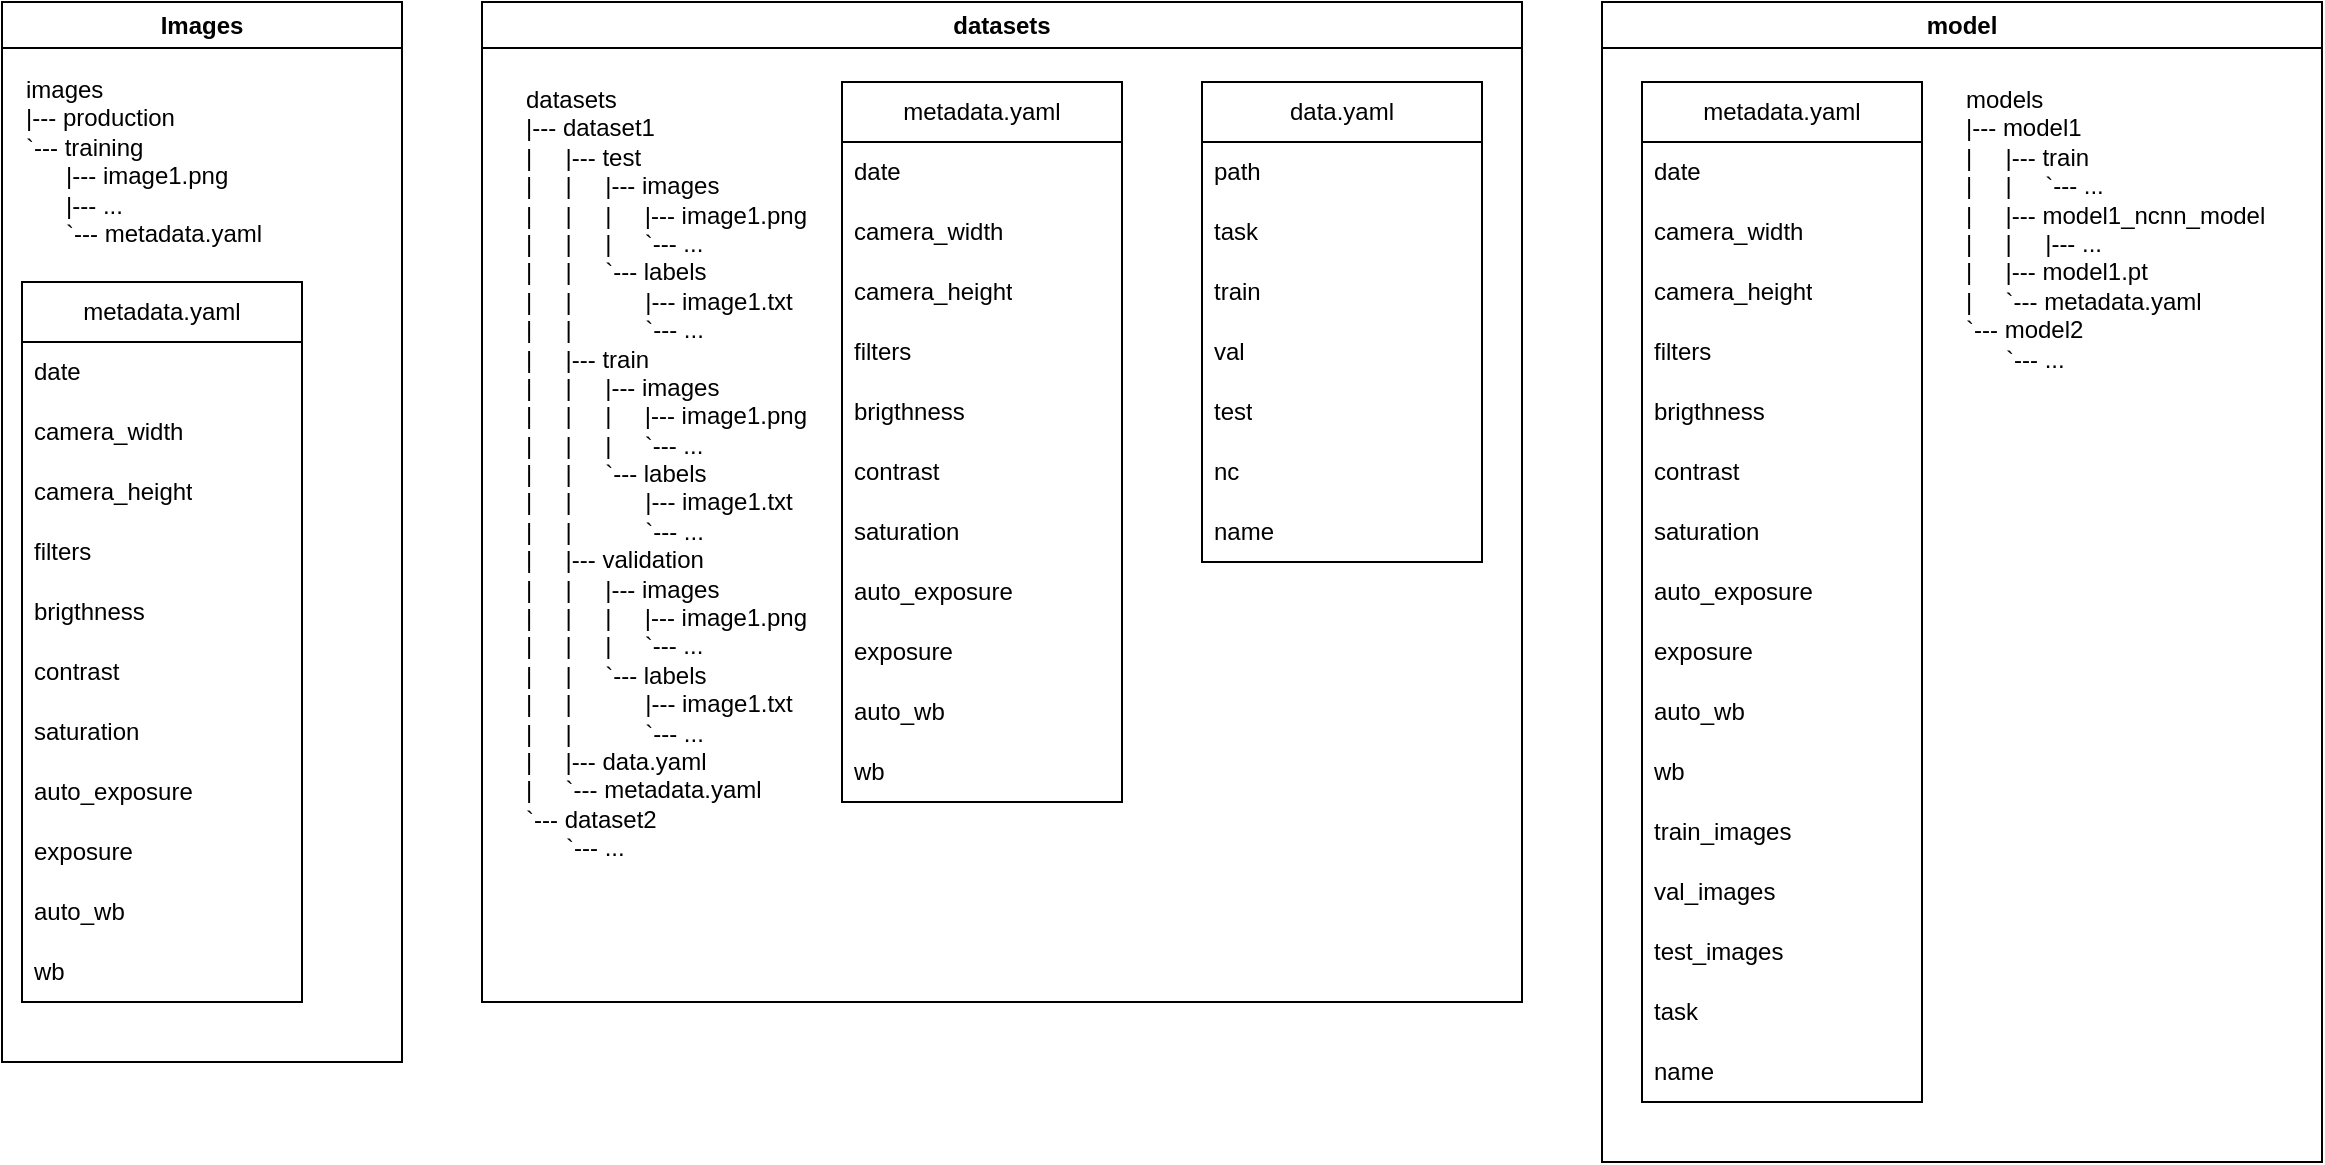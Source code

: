 <mxfile>
    <diagram id="7WC7QFiiGewstjqDqSaQ" name="Página-1">
        <mxGraphModel dx="552" dy="440" grid="1" gridSize="10" guides="1" tooltips="1" connect="1" arrows="1" fold="1" page="1" pageScale="1" pageWidth="1169" pageHeight="827" math="0" shadow="0">
            <root>
                <mxCell id="0"/>
                <mxCell id="1" parent="0"/>
                <mxCell id="6" value="Images" style="swimlane;whiteSpace=wrap;html=1;" parent="1" vertex="1">
                    <mxGeometry x="40" y="40" width="200" height="530" as="geometry">
                        <mxRectangle x="50" y="20" width="50" height="40" as="alternateBounds"/>
                    </mxGeometry>
                </mxCell>
                <mxCell id="9" value="images&lt;div&gt;|--- production&lt;/div&gt;&lt;div&gt;`--- training&lt;/div&gt;&lt;div&gt;&amp;nbsp; &amp;nbsp; &amp;nbsp; |--- image1.png&lt;/div&gt;&lt;div&gt;&amp;nbsp; &amp;nbsp; &amp;nbsp; |--- ...&lt;/div&gt;&lt;div&gt;&amp;nbsp; &amp;nbsp; &amp;nbsp; `--- metadata.yaml&lt;/div&gt;" style="text;html=1;align=left;verticalAlign=top;whiteSpace=wrap;rounded=0;horizontal=1;" parent="6" vertex="1">
                    <mxGeometry x="10" y="30" width="170" height="100" as="geometry"/>
                </mxCell>
                <mxCell id="10" value="metadata.yaml" style="swimlane;fontStyle=0;childLayout=stackLayout;horizontal=1;startSize=30;horizontalStack=0;resizeParent=1;resizeParentMax=0;resizeLast=0;collapsible=1;marginBottom=0;whiteSpace=wrap;html=1;" parent="6" vertex="1">
                    <mxGeometry x="10" y="140" width="140" height="360" as="geometry"/>
                </mxCell>
                <mxCell id="11" value="date" style="text;strokeColor=none;fillColor=none;align=left;verticalAlign=middle;spacingLeft=4;spacingRight=4;overflow=hidden;points=[[0,0.5],[1,0.5]];portConstraint=eastwest;rotatable=0;whiteSpace=wrap;html=1;" parent="10" vertex="1">
                    <mxGeometry y="30" width="140" height="30" as="geometry"/>
                </mxCell>
                <mxCell id="12" value="camera_width" style="text;strokeColor=none;fillColor=none;align=left;verticalAlign=middle;spacingLeft=4;spacingRight=4;overflow=hidden;points=[[0,0.5],[1,0.5]];portConstraint=eastwest;rotatable=0;whiteSpace=wrap;html=1;" parent="10" vertex="1">
                    <mxGeometry y="60" width="140" height="30" as="geometry"/>
                </mxCell>
                <mxCell id="15" value="camera_height" style="text;strokeColor=none;fillColor=none;align=left;verticalAlign=middle;spacingLeft=4;spacingRight=4;overflow=hidden;points=[[0,0.5],[1,0.5]];portConstraint=eastwest;rotatable=0;whiteSpace=wrap;html=1;" parent="10" vertex="1">
                    <mxGeometry y="90" width="140" height="30" as="geometry"/>
                </mxCell>
                <mxCell id="13" value="filters" style="text;strokeColor=none;fillColor=none;align=left;verticalAlign=middle;spacingLeft=4;spacingRight=4;overflow=hidden;points=[[0,0.5],[1,0.5]];portConstraint=eastwest;rotatable=0;whiteSpace=wrap;html=1;" parent="10" vertex="1">
                    <mxGeometry y="120" width="140" height="30" as="geometry"/>
                </mxCell>
                <mxCell id="59" value="brigthness" style="text;strokeColor=none;fillColor=none;align=left;verticalAlign=middle;spacingLeft=4;spacingRight=4;overflow=hidden;points=[[0,0.5],[1,0.5]];portConstraint=eastwest;rotatable=0;whiteSpace=wrap;html=1;" parent="10" vertex="1">
                    <mxGeometry y="150" width="140" height="30" as="geometry"/>
                </mxCell>
                <mxCell id="60" value="contrast" style="text;strokeColor=none;fillColor=none;align=left;verticalAlign=middle;spacingLeft=4;spacingRight=4;overflow=hidden;points=[[0,0.5],[1,0.5]];portConstraint=eastwest;rotatable=0;whiteSpace=wrap;html=1;" parent="10" vertex="1">
                    <mxGeometry y="180" width="140" height="30" as="geometry"/>
                </mxCell>
                <mxCell id="61" value="saturation" style="text;strokeColor=none;fillColor=none;align=left;verticalAlign=middle;spacingLeft=4;spacingRight=4;overflow=hidden;points=[[0,0.5],[1,0.5]];portConstraint=eastwest;rotatable=0;whiteSpace=wrap;html=1;" parent="10" vertex="1">
                    <mxGeometry y="210" width="140" height="30" as="geometry"/>
                </mxCell>
                <mxCell id="62" value="auto_exposure" style="text;strokeColor=none;fillColor=none;align=left;verticalAlign=middle;spacingLeft=4;spacingRight=4;overflow=hidden;points=[[0,0.5],[1,0.5]];portConstraint=eastwest;rotatable=0;whiteSpace=wrap;html=1;" parent="10" vertex="1">
                    <mxGeometry y="240" width="140" height="30" as="geometry"/>
                </mxCell>
                <mxCell id="63" value="exposure" style="text;strokeColor=none;fillColor=none;align=left;verticalAlign=middle;spacingLeft=4;spacingRight=4;overflow=hidden;points=[[0,0.5],[1,0.5]];portConstraint=eastwest;rotatable=0;whiteSpace=wrap;html=1;" parent="10" vertex="1">
                    <mxGeometry y="270" width="140" height="30" as="geometry"/>
                </mxCell>
                <mxCell id="64" value="auto_wb" style="text;strokeColor=none;fillColor=none;align=left;verticalAlign=middle;spacingLeft=4;spacingRight=4;overflow=hidden;points=[[0,0.5],[1,0.5]];portConstraint=eastwest;rotatable=0;whiteSpace=wrap;html=1;" parent="10" vertex="1">
                    <mxGeometry y="300" width="140" height="30" as="geometry"/>
                </mxCell>
                <mxCell id="65" value="wb" style="text;strokeColor=none;fillColor=none;align=left;verticalAlign=middle;spacingLeft=4;spacingRight=4;overflow=hidden;points=[[0,0.5],[1,0.5]];portConstraint=eastwest;rotatable=0;whiteSpace=wrap;html=1;" parent="10" vertex="1">
                    <mxGeometry y="330" width="140" height="30" as="geometry"/>
                </mxCell>
                <mxCell id="17" value="datasets" style="swimlane;whiteSpace=wrap;html=1;" parent="1" vertex="1">
                    <mxGeometry x="280" y="40" width="520" height="500" as="geometry">
                        <mxRectangle x="50" y="20" width="50" height="40" as="alternateBounds"/>
                    </mxGeometry>
                </mxCell>
                <mxCell id="18" value="datasets&lt;div&gt;&lt;div&gt;|--- dataset1&lt;/div&gt;&lt;div&gt;|&amp;nbsp; &amp;nbsp; &amp;nbsp;|--- test&lt;/div&gt;&lt;div&gt;|&amp;nbsp; &amp;nbsp; &amp;nbsp;|&amp;nbsp; &amp;nbsp; &amp;nbsp;|--- images&lt;/div&gt;&lt;div&gt;|&amp;nbsp; &amp;nbsp; &amp;nbsp;|&amp;nbsp; &amp;nbsp; &amp;nbsp;|&amp;nbsp; &amp;nbsp; &amp;nbsp;|--- image1.png&lt;/div&gt;&lt;div&gt;&lt;span style=&quot;&quot;&gt;|&amp;nbsp; &amp;nbsp; &amp;nbsp;|&amp;nbsp; &amp;nbsp; &amp;nbsp;|&amp;nbsp; &amp;nbsp; &amp;nbsp;`--- ...&lt;/span&gt;&lt;/div&gt;&lt;div&gt;|&amp;nbsp; &amp;nbsp; &amp;nbsp;|&amp;nbsp; &amp;nbsp; &amp;nbsp;`--- labels&lt;/div&gt;&lt;div&gt;&lt;div style=&quot;scrollbar-color: rgb(75, 75, 75) rgb(27, 29, 30);&quot;&gt;|&amp;nbsp; &amp;nbsp; &amp;nbsp;|&amp;nbsp; &amp;nbsp; &amp;nbsp; &amp;nbsp; &amp;nbsp; &amp;nbsp;|--- image1.txt&lt;/div&gt;&lt;div style=&quot;scrollbar-color: rgb(75, 75, 75) rgb(27, 29, 30);&quot;&gt;&lt;span style=&quot;scrollbar-color: rgb(75, 75, 75) rgb(27, 29, 30);&quot;&gt;|&amp;nbsp; &amp;nbsp; &amp;nbsp;|&amp;nbsp; &amp;nbsp; &amp;nbsp; &amp;nbsp; &amp;nbsp; &amp;nbsp;`--- ...&lt;/span&gt;&lt;/div&gt;&lt;/div&gt;&lt;div&gt;|&amp;nbsp; &amp;nbsp; &amp;nbsp;|--- train&lt;/div&gt;&lt;div&gt;&lt;div style=&quot;scrollbar-color: rgb(75, 75, 75) rgb(27, 29, 30);&quot;&gt;|&amp;nbsp; &amp;nbsp; &amp;nbsp;|&amp;nbsp; &amp;nbsp; &amp;nbsp;|--- images&lt;/div&gt;&lt;div style=&quot;scrollbar-color: rgb(75, 75, 75) rgb(27, 29, 30);&quot;&gt;|&amp;nbsp; &amp;nbsp; &amp;nbsp;|&amp;nbsp; &amp;nbsp; &amp;nbsp;|&amp;nbsp; &amp;nbsp; &amp;nbsp;|--- image1.png&lt;/div&gt;&lt;div style=&quot;scrollbar-color: rgb(75, 75, 75) rgb(27, 29, 30);&quot;&gt;&lt;span style=&quot;scrollbar-color: rgb(75, 75, 75) rgb(27, 29, 30);&quot;&gt;|&amp;nbsp; &amp;nbsp; &amp;nbsp;|&amp;nbsp; &amp;nbsp; &amp;nbsp;|&amp;nbsp; &amp;nbsp; &amp;nbsp;`--- ...&lt;/span&gt;&lt;/div&gt;&lt;div style=&quot;scrollbar-color: rgb(75, 75, 75) rgb(27, 29, 30);&quot;&gt;|&amp;nbsp; &amp;nbsp; &amp;nbsp;|&amp;nbsp; &amp;nbsp; &amp;nbsp;`--- labels&lt;/div&gt;&lt;div style=&quot;scrollbar-color: rgb(75, 75, 75) rgb(27, 29, 30);&quot;&gt;&lt;div style=&quot;scrollbar-color: rgb(75, 75, 75) rgb(27, 29, 30);&quot;&gt;|&amp;nbsp; &amp;nbsp; &amp;nbsp;|&amp;nbsp; &amp;nbsp; &amp;nbsp; &amp;nbsp; &amp;nbsp; &amp;nbsp;|--- image1.txt&lt;/div&gt;&lt;div style=&quot;scrollbar-color: rgb(75, 75, 75) rgb(27, 29, 30);&quot;&gt;&lt;span style=&quot;scrollbar-color: rgb(75, 75, 75) rgb(27, 29, 30);&quot;&gt;|&amp;nbsp; &amp;nbsp; &amp;nbsp;|&amp;nbsp; &amp;nbsp; &amp;nbsp; &amp;nbsp; &amp;nbsp; &amp;nbsp;`--- ...&lt;/span&gt;&lt;/div&gt;&lt;/div&gt;&lt;/div&gt;&lt;div&gt;|&amp;nbsp; &amp;nbsp; &amp;nbsp;|--- validation&lt;/div&gt;&lt;div&gt;&lt;div style=&quot;scrollbar-color: rgb(75, 75, 75) rgb(27, 29, 30);&quot;&gt;|&amp;nbsp; &amp;nbsp; &amp;nbsp;|&amp;nbsp; &amp;nbsp; &amp;nbsp;|--- images&lt;/div&gt;&lt;div style=&quot;scrollbar-color: rgb(75, 75, 75) rgb(27, 29, 30);&quot;&gt;|&amp;nbsp; &amp;nbsp; &amp;nbsp;|&amp;nbsp; &amp;nbsp; &amp;nbsp;|&amp;nbsp; &amp;nbsp; &amp;nbsp;|--- image1.png&lt;/div&gt;&lt;div style=&quot;scrollbar-color: rgb(75, 75, 75) rgb(27, 29, 30);&quot;&gt;&lt;span style=&quot;scrollbar-color: rgb(75, 75, 75) rgb(27, 29, 30);&quot;&gt;|&amp;nbsp; &amp;nbsp; &amp;nbsp;|&amp;nbsp; &amp;nbsp; &amp;nbsp;|&amp;nbsp; &amp;nbsp; &amp;nbsp;`--- ...&lt;/span&gt;&lt;/div&gt;&lt;div style=&quot;scrollbar-color: rgb(75, 75, 75) rgb(27, 29, 30);&quot;&gt;|&amp;nbsp; &amp;nbsp; &amp;nbsp;|&amp;nbsp; &amp;nbsp; &amp;nbsp;`--- labels&lt;/div&gt;&lt;div style=&quot;scrollbar-color: rgb(75, 75, 75) rgb(27, 29, 30);&quot;&gt;&lt;div style=&quot;scrollbar-color: rgb(75, 75, 75) rgb(27, 29, 30);&quot;&gt;|&amp;nbsp; &amp;nbsp; &amp;nbsp;|&amp;nbsp; &amp;nbsp; &amp;nbsp; &amp;nbsp; &amp;nbsp; &amp;nbsp;|--- image1.txt&lt;/div&gt;&lt;div style=&quot;scrollbar-color: rgb(75, 75, 75) rgb(27, 29, 30);&quot;&gt;&lt;span style=&quot;scrollbar-color: rgb(75, 75, 75) rgb(27, 29, 30);&quot;&gt;|&amp;nbsp; &amp;nbsp; &amp;nbsp;|&amp;nbsp; &amp;nbsp; &amp;nbsp; &amp;nbsp; &amp;nbsp; &amp;nbsp;`--- ...&lt;/span&gt;&lt;/div&gt;&lt;/div&gt;&lt;/div&gt;&lt;div&gt;|&amp;nbsp; &amp;nbsp; &amp;nbsp;|--- data.yaml&lt;/div&gt;&lt;div&gt;|&amp;nbsp; &amp;nbsp; &amp;nbsp;`--- metadata.yaml&lt;/div&gt;&lt;div&gt;`--- dataset2&lt;/div&gt;&lt;div&gt;&amp;nbsp; &amp;nbsp; &amp;nbsp; `--- ...&lt;/div&gt;&lt;/div&gt;" style="text;html=1;align=left;verticalAlign=top;whiteSpace=wrap;rounded=0;horizontal=1;fontSize=12;fontColor=light-dark(#000000,#FFFFFF);" parent="17" vertex="1">
                    <mxGeometry x="20" y="35" width="170" height="430" as="geometry"/>
                </mxCell>
                <mxCell id="28" value="data.yaml" style="swimlane;fontStyle=0;childLayout=stackLayout;horizontal=1;startSize=30;horizontalStack=0;resizeParent=1;resizeParentMax=0;resizeLast=0;collapsible=1;marginBottom=0;whiteSpace=wrap;html=1;" parent="17" vertex="1">
                    <mxGeometry x="360" y="40" width="140" height="240" as="geometry"/>
                </mxCell>
                <mxCell id="29" value="path" style="text;strokeColor=none;fillColor=none;align=left;verticalAlign=middle;spacingLeft=4;spacingRight=4;overflow=hidden;points=[[0,0.5],[1,0.5]];portConstraint=eastwest;rotatable=0;whiteSpace=wrap;html=1;" parent="28" vertex="1">
                    <mxGeometry y="30" width="140" height="30" as="geometry"/>
                </mxCell>
                <mxCell id="30" value="task" style="text;strokeColor=none;fillColor=none;align=left;verticalAlign=middle;spacingLeft=4;spacingRight=4;overflow=hidden;points=[[0,0.5],[1,0.5]];portConstraint=eastwest;rotatable=0;whiteSpace=wrap;html=1;" parent="28" vertex="1">
                    <mxGeometry y="60" width="140" height="30" as="geometry"/>
                </mxCell>
                <mxCell id="31" value="train" style="text;strokeColor=none;fillColor=none;align=left;verticalAlign=middle;spacingLeft=4;spacingRight=4;overflow=hidden;points=[[0,0.5],[1,0.5]];portConstraint=eastwest;rotatable=0;whiteSpace=wrap;html=1;" parent="28" vertex="1">
                    <mxGeometry y="90" width="140" height="30" as="geometry"/>
                </mxCell>
                <mxCell id="32" value="val" style="text;strokeColor=none;fillColor=none;align=left;verticalAlign=middle;spacingLeft=4;spacingRight=4;overflow=hidden;points=[[0,0.5],[1,0.5]];portConstraint=eastwest;rotatable=0;whiteSpace=wrap;html=1;" parent="28" vertex="1">
                    <mxGeometry y="120" width="140" height="30" as="geometry"/>
                </mxCell>
                <mxCell id="33" value="test" style="text;strokeColor=none;fillColor=none;align=left;verticalAlign=middle;spacingLeft=4;spacingRight=4;overflow=hidden;points=[[0,0.5],[1,0.5]];portConstraint=eastwest;rotatable=0;whiteSpace=wrap;html=1;" parent="28" vertex="1">
                    <mxGeometry y="150" width="140" height="30" as="geometry"/>
                </mxCell>
                <mxCell id="34" value="nc" style="text;strokeColor=none;fillColor=none;align=left;verticalAlign=middle;spacingLeft=4;spacingRight=4;overflow=hidden;points=[[0,0.5],[1,0.5]];portConstraint=eastwest;rotatable=0;whiteSpace=wrap;html=1;" parent="28" vertex="1">
                    <mxGeometry y="180" width="140" height="30" as="geometry"/>
                </mxCell>
                <mxCell id="35" value="name" style="text;strokeColor=none;fillColor=none;align=left;verticalAlign=middle;spacingLeft=4;spacingRight=4;overflow=hidden;points=[[0,0.5],[1,0.5]];portConstraint=eastwest;rotatable=0;whiteSpace=wrap;html=1;" parent="28" vertex="1">
                    <mxGeometry y="210" width="140" height="30" as="geometry"/>
                </mxCell>
                <mxCell id="66" value="metadata.yaml" style="swimlane;fontStyle=0;childLayout=stackLayout;horizontal=1;startSize=30;horizontalStack=0;resizeParent=1;resizeParentMax=0;resizeLast=0;collapsible=1;marginBottom=0;whiteSpace=wrap;html=1;" parent="17" vertex="1">
                    <mxGeometry x="180" y="40" width="140" height="360" as="geometry"/>
                </mxCell>
                <mxCell id="67" value="date" style="text;strokeColor=none;fillColor=none;align=left;verticalAlign=middle;spacingLeft=4;spacingRight=4;overflow=hidden;points=[[0,0.5],[1,0.5]];portConstraint=eastwest;rotatable=0;whiteSpace=wrap;html=1;" parent="66" vertex="1">
                    <mxGeometry y="30" width="140" height="30" as="geometry"/>
                </mxCell>
                <mxCell id="68" value="camera_width" style="text;strokeColor=none;fillColor=none;align=left;verticalAlign=middle;spacingLeft=4;spacingRight=4;overflow=hidden;points=[[0,0.5],[1,0.5]];portConstraint=eastwest;rotatable=0;whiteSpace=wrap;html=1;" parent="66" vertex="1">
                    <mxGeometry y="60" width="140" height="30" as="geometry"/>
                </mxCell>
                <mxCell id="69" value="camera_height" style="text;strokeColor=none;fillColor=none;align=left;verticalAlign=middle;spacingLeft=4;spacingRight=4;overflow=hidden;points=[[0,0.5],[1,0.5]];portConstraint=eastwest;rotatable=0;whiteSpace=wrap;html=1;" parent="66" vertex="1">
                    <mxGeometry y="90" width="140" height="30" as="geometry"/>
                </mxCell>
                <mxCell id="70" value="filters" style="text;strokeColor=none;fillColor=none;align=left;verticalAlign=middle;spacingLeft=4;spacingRight=4;overflow=hidden;points=[[0,0.5],[1,0.5]];portConstraint=eastwest;rotatable=0;whiteSpace=wrap;html=1;" parent="66" vertex="1">
                    <mxGeometry y="120" width="140" height="30" as="geometry"/>
                </mxCell>
                <mxCell id="71" value="brigthness" style="text;strokeColor=none;fillColor=none;align=left;verticalAlign=middle;spacingLeft=4;spacingRight=4;overflow=hidden;points=[[0,0.5],[1,0.5]];portConstraint=eastwest;rotatable=0;whiteSpace=wrap;html=1;" parent="66" vertex="1">
                    <mxGeometry y="150" width="140" height="30" as="geometry"/>
                </mxCell>
                <mxCell id="72" value="contrast" style="text;strokeColor=none;fillColor=none;align=left;verticalAlign=middle;spacingLeft=4;spacingRight=4;overflow=hidden;points=[[0,0.5],[1,0.5]];portConstraint=eastwest;rotatable=0;whiteSpace=wrap;html=1;" parent="66" vertex="1">
                    <mxGeometry y="180" width="140" height="30" as="geometry"/>
                </mxCell>
                <mxCell id="73" value="saturation" style="text;strokeColor=none;fillColor=none;align=left;verticalAlign=middle;spacingLeft=4;spacingRight=4;overflow=hidden;points=[[0,0.5],[1,0.5]];portConstraint=eastwest;rotatable=0;whiteSpace=wrap;html=1;" parent="66" vertex="1">
                    <mxGeometry y="210" width="140" height="30" as="geometry"/>
                </mxCell>
                <mxCell id="74" value="auto_exposure" style="text;strokeColor=none;fillColor=none;align=left;verticalAlign=middle;spacingLeft=4;spacingRight=4;overflow=hidden;points=[[0,0.5],[1,0.5]];portConstraint=eastwest;rotatable=0;whiteSpace=wrap;html=1;" parent="66" vertex="1">
                    <mxGeometry y="240" width="140" height="30" as="geometry"/>
                </mxCell>
                <mxCell id="75" value="exposure" style="text;strokeColor=none;fillColor=none;align=left;verticalAlign=middle;spacingLeft=4;spacingRight=4;overflow=hidden;points=[[0,0.5],[1,0.5]];portConstraint=eastwest;rotatable=0;whiteSpace=wrap;html=1;" parent="66" vertex="1">
                    <mxGeometry y="270" width="140" height="30" as="geometry"/>
                </mxCell>
                <mxCell id="76" value="auto_wb" style="text;strokeColor=none;fillColor=none;align=left;verticalAlign=middle;spacingLeft=4;spacingRight=4;overflow=hidden;points=[[0,0.5],[1,0.5]];portConstraint=eastwest;rotatable=0;whiteSpace=wrap;html=1;" parent="66" vertex="1">
                    <mxGeometry y="300" width="140" height="30" as="geometry"/>
                </mxCell>
                <mxCell id="77" value="wb" style="text;strokeColor=none;fillColor=none;align=left;verticalAlign=middle;spacingLeft=4;spacingRight=4;overflow=hidden;points=[[0,0.5],[1,0.5]];portConstraint=eastwest;rotatable=0;whiteSpace=wrap;html=1;" parent="66" vertex="1">
                    <mxGeometry y="330" width="140" height="30" as="geometry"/>
                </mxCell>
                <mxCell id="37" value="model" style="swimlane;whiteSpace=wrap;html=1;" parent="1" vertex="1">
                    <mxGeometry x="840" y="40" width="360" height="580" as="geometry">
                        <mxRectangle x="50" y="20" width="50" height="40" as="alternateBounds"/>
                    </mxGeometry>
                </mxCell>
                <mxCell id="38" value="models&lt;div&gt;&lt;div&gt;|--- model1&lt;/div&gt;&lt;div&gt;|&amp;nbsp; &amp;nbsp; &amp;nbsp;|--- train&lt;/div&gt;&lt;div&gt;|&amp;nbsp; &amp;nbsp; &amp;nbsp;|&amp;nbsp; &amp;nbsp; &amp;nbsp;`--- ...&lt;/div&gt;&lt;div&gt;|&amp;nbsp; &amp;nbsp; &amp;nbsp;|--- model1_ncnn_model&lt;/div&gt;&lt;div&gt;|&amp;nbsp; &amp;nbsp; &amp;nbsp;|&amp;nbsp; &amp;nbsp; &amp;nbsp;|--- ...&lt;/div&gt;&lt;div&gt;|&amp;nbsp; &amp;nbsp; &amp;nbsp;|--- model1.pt&lt;/div&gt;&lt;div&gt;|&amp;nbsp; &amp;nbsp; &amp;nbsp;`--- metadata.yaml&lt;/div&gt;&lt;div&gt;`--- model2&lt;/div&gt;&lt;div&gt;&amp;nbsp; &amp;nbsp; &amp;nbsp; `--- ...&lt;/div&gt;&lt;/div&gt;" style="text;html=1;align=left;verticalAlign=top;whiteSpace=wrap;rounded=0;horizontal=1;fontSize=12;fontColor=light-dark(#000000,#FFFFFF);" parent="37" vertex="1">
                    <mxGeometry x="180" y="35" width="170" height="175" as="geometry"/>
                </mxCell>
                <mxCell id="39" value="metadata.yaml" style="swimlane;fontStyle=0;childLayout=stackLayout;horizontal=1;startSize=30;horizontalStack=0;resizeParent=1;resizeParentMax=0;resizeLast=0;collapsible=1;marginBottom=0;whiteSpace=wrap;html=1;" parent="37" vertex="1">
                    <mxGeometry x="20" y="40" width="140" height="510" as="geometry"/>
                </mxCell>
                <mxCell id="40" value="date" style="text;strokeColor=none;fillColor=none;align=left;verticalAlign=middle;spacingLeft=4;spacingRight=4;overflow=hidden;points=[[0,0.5],[1,0.5]];portConstraint=eastwest;rotatable=0;whiteSpace=wrap;html=1;" parent="39" vertex="1">
                    <mxGeometry y="30" width="140" height="30" as="geometry"/>
                </mxCell>
                <mxCell id="41" value="camera_width" style="text;strokeColor=none;fillColor=none;align=left;verticalAlign=middle;spacingLeft=4;spacingRight=4;overflow=hidden;points=[[0,0.5],[1,0.5]];portConstraint=eastwest;rotatable=0;whiteSpace=wrap;html=1;" parent="39" vertex="1">
                    <mxGeometry y="60" width="140" height="30" as="geometry"/>
                </mxCell>
                <mxCell id="42" value="camera_height" style="text;strokeColor=none;fillColor=none;align=left;verticalAlign=middle;spacingLeft=4;spacingRight=4;overflow=hidden;points=[[0,0.5],[1,0.5]];portConstraint=eastwest;rotatable=0;whiteSpace=wrap;html=1;" parent="39" vertex="1">
                    <mxGeometry y="90" width="140" height="30" as="geometry"/>
                </mxCell>
                <mxCell id="43" value="filters" style="text;strokeColor=none;fillColor=none;align=left;verticalAlign=middle;spacingLeft=4;spacingRight=4;overflow=hidden;points=[[0,0.5],[1,0.5]];portConstraint=eastwest;rotatable=0;whiteSpace=wrap;html=1;" parent="39" vertex="1">
                    <mxGeometry y="120" width="140" height="30" as="geometry"/>
                </mxCell>
                <mxCell id="79" value="brigthness" style="text;strokeColor=none;fillColor=none;align=left;verticalAlign=middle;spacingLeft=4;spacingRight=4;overflow=hidden;points=[[0,0.5],[1,0.5]];portConstraint=eastwest;rotatable=0;whiteSpace=wrap;html=1;" parent="39" vertex="1">
                    <mxGeometry y="150" width="140" height="30" as="geometry"/>
                </mxCell>
                <mxCell id="80" value="contrast" style="text;strokeColor=none;fillColor=none;align=left;verticalAlign=middle;spacingLeft=4;spacingRight=4;overflow=hidden;points=[[0,0.5],[1,0.5]];portConstraint=eastwest;rotatable=0;whiteSpace=wrap;html=1;" parent="39" vertex="1">
                    <mxGeometry y="180" width="140" height="30" as="geometry"/>
                </mxCell>
                <mxCell id="81" value="saturation" style="text;strokeColor=none;fillColor=none;align=left;verticalAlign=middle;spacingLeft=4;spacingRight=4;overflow=hidden;points=[[0,0.5],[1,0.5]];portConstraint=eastwest;rotatable=0;whiteSpace=wrap;html=1;" parent="39" vertex="1">
                    <mxGeometry y="210" width="140" height="30" as="geometry"/>
                </mxCell>
                <mxCell id="82" value="auto_exposure" style="text;strokeColor=none;fillColor=none;align=left;verticalAlign=middle;spacingLeft=4;spacingRight=4;overflow=hidden;points=[[0,0.5],[1,0.5]];portConstraint=eastwest;rotatable=0;whiteSpace=wrap;html=1;" parent="39" vertex="1">
                    <mxGeometry y="240" width="140" height="30" as="geometry"/>
                </mxCell>
                <mxCell id="83" value="exposure" style="text;strokeColor=none;fillColor=none;align=left;verticalAlign=middle;spacingLeft=4;spacingRight=4;overflow=hidden;points=[[0,0.5],[1,0.5]];portConstraint=eastwest;rotatable=0;whiteSpace=wrap;html=1;" parent="39" vertex="1">
                    <mxGeometry y="270" width="140" height="30" as="geometry"/>
                </mxCell>
                <mxCell id="84" value="auto_wb" style="text;strokeColor=none;fillColor=none;align=left;verticalAlign=middle;spacingLeft=4;spacingRight=4;overflow=hidden;points=[[0,0.5],[1,0.5]];portConstraint=eastwest;rotatable=0;whiteSpace=wrap;html=1;" parent="39" vertex="1">
                    <mxGeometry y="300" width="140" height="30" as="geometry"/>
                </mxCell>
                <mxCell id="85" value="wb" style="text;strokeColor=none;fillColor=none;align=left;verticalAlign=middle;spacingLeft=4;spacingRight=4;overflow=hidden;points=[[0,0.5],[1,0.5]];portConstraint=eastwest;rotatable=0;whiteSpace=wrap;html=1;" parent="39" vertex="1">
                    <mxGeometry y="330" width="140" height="30" as="geometry"/>
                </mxCell>
                <mxCell id="52" value="train_images" style="text;strokeColor=none;fillColor=none;align=left;verticalAlign=middle;spacingLeft=4;spacingRight=4;overflow=hidden;points=[[0,0.5],[1,0.5]];portConstraint=eastwest;rotatable=0;whiteSpace=wrap;html=1;" parent="39" vertex="1">
                    <mxGeometry y="360" width="140" height="30" as="geometry"/>
                </mxCell>
                <mxCell id="56" value="val_images" style="text;strokeColor=none;fillColor=none;align=left;verticalAlign=middle;spacingLeft=4;spacingRight=4;overflow=hidden;points=[[0,0.5],[1,0.5]];portConstraint=eastwest;rotatable=0;whiteSpace=wrap;html=1;" parent="39" vertex="1">
                    <mxGeometry y="390" width="140" height="30" as="geometry"/>
                </mxCell>
                <mxCell id="57" value="test_images" style="text;strokeColor=none;fillColor=none;align=left;verticalAlign=middle;spacingLeft=4;spacingRight=4;overflow=hidden;points=[[0,0.5],[1,0.5]];portConstraint=eastwest;rotatable=0;whiteSpace=wrap;html=1;" parent="39" vertex="1">
                    <mxGeometry y="420" width="140" height="30" as="geometry"/>
                </mxCell>
                <mxCell id="58" value="task" style="text;strokeColor=none;fillColor=none;align=left;verticalAlign=middle;spacingLeft=4;spacingRight=4;overflow=hidden;points=[[0,0.5],[1,0.5]];portConstraint=eastwest;rotatable=0;whiteSpace=wrap;html=1;" parent="39" vertex="1">
                    <mxGeometry y="450" width="140" height="30" as="geometry"/>
                </mxCell>
                <mxCell id="53" value="name" style="text;strokeColor=none;fillColor=none;align=left;verticalAlign=middle;spacingLeft=4;spacingRight=4;overflow=hidden;points=[[0,0.5],[1,0.5]];portConstraint=eastwest;rotatable=0;whiteSpace=wrap;html=1;" parent="39" vertex="1">
                    <mxGeometry y="480" width="140" height="30" as="geometry"/>
                </mxCell>
            </root>
        </mxGraphModel>
    </diagram>
</mxfile>